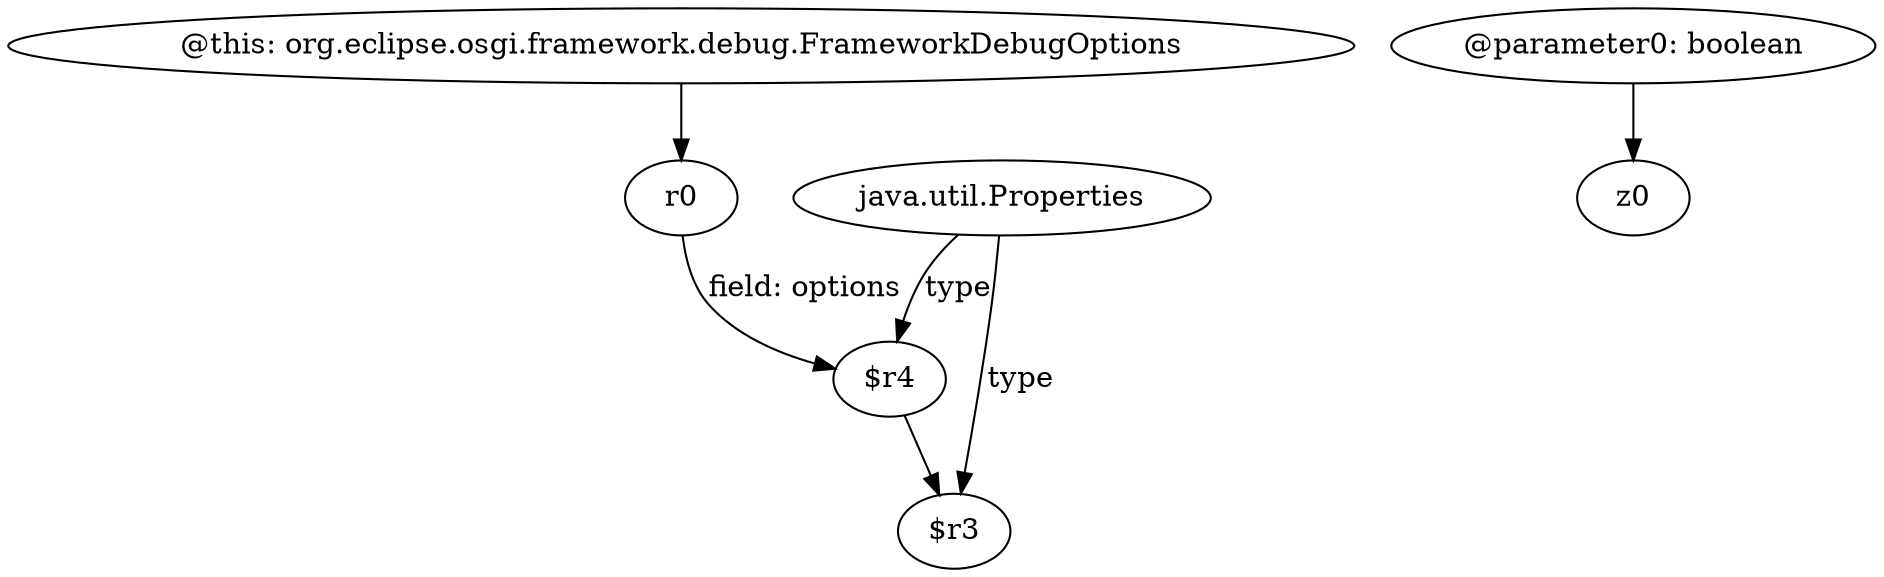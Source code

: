 digraph g {
0[label="@this: org.eclipse.osgi.framework.debug.FrameworkDebugOptions"]
1[label="r0"]
0->1[label=""]
2[label="java.util.Properties"]
3[label="$r3"]
2->3[label="type"]
4[label="@parameter0: boolean"]
5[label="z0"]
4->5[label=""]
6[label="$r4"]
1->6[label="field: options"]
2->6[label="type"]
6->3[label=""]
}